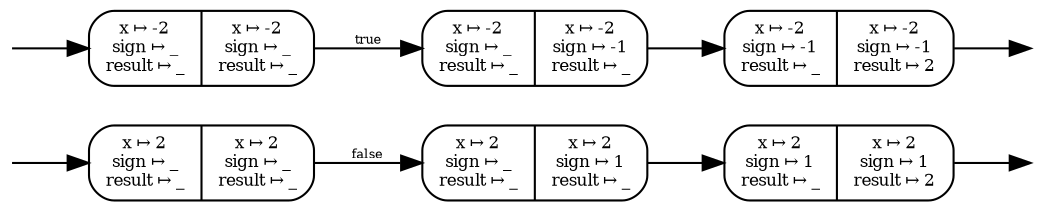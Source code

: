 digraph PositiveTransitionSystem {
	rankdir=LR;
	margin=0.01;

	node [shape=plaintext, label="", width=0.01]; i0 i1 f0 f1;
	node [shape=record, style=rounded, fontsize=8.0, height=0.5, width=0.5];
	edge [fontsize=6.0];

	i1 -> n0;
	n0 -> n1 [label="true"];
	n1 -> n2;
	n2 -> f1;

	i0 -> p0;
	p0 -> p1 [label="false"];
	p1 -> p2;
	p2 -> f0;


	n0 [label="{x ↦ -2\nsign ↦ _\nresult ↦ _ | x ↦ -2\nsign ↦ _\nresult ↦ _ }"]
	n1 [label="{x ↦ -2\nsign ↦ _\nresult ↦ _ | x ↦ -2\nsign ↦ -1\nresult ↦ _}"]
	n2 [label="{x ↦ -2\nsign ↦ -1\nresult ↦ _ | x ↦ -2\nsign ↦ -1\nresult ↦ 2}"]

	p0 [label="{x ↦ 2\nsign ↦ _\nresult ↦ _ | x ↦ 2\nsign ↦ _\nresult ↦ _ }"]
	p1 [label="{x ↦ 2\nsign ↦ _\nresult ↦ _ | x ↦ 2\nsign ↦ 1\nresult ↦ _}"]
	p2 [label="{x ↦ 2\nsign ↦ 1\nresult ↦ _ | x ↦ 2\nsign ↦ 1\nresult ↦ 2}"]

}

